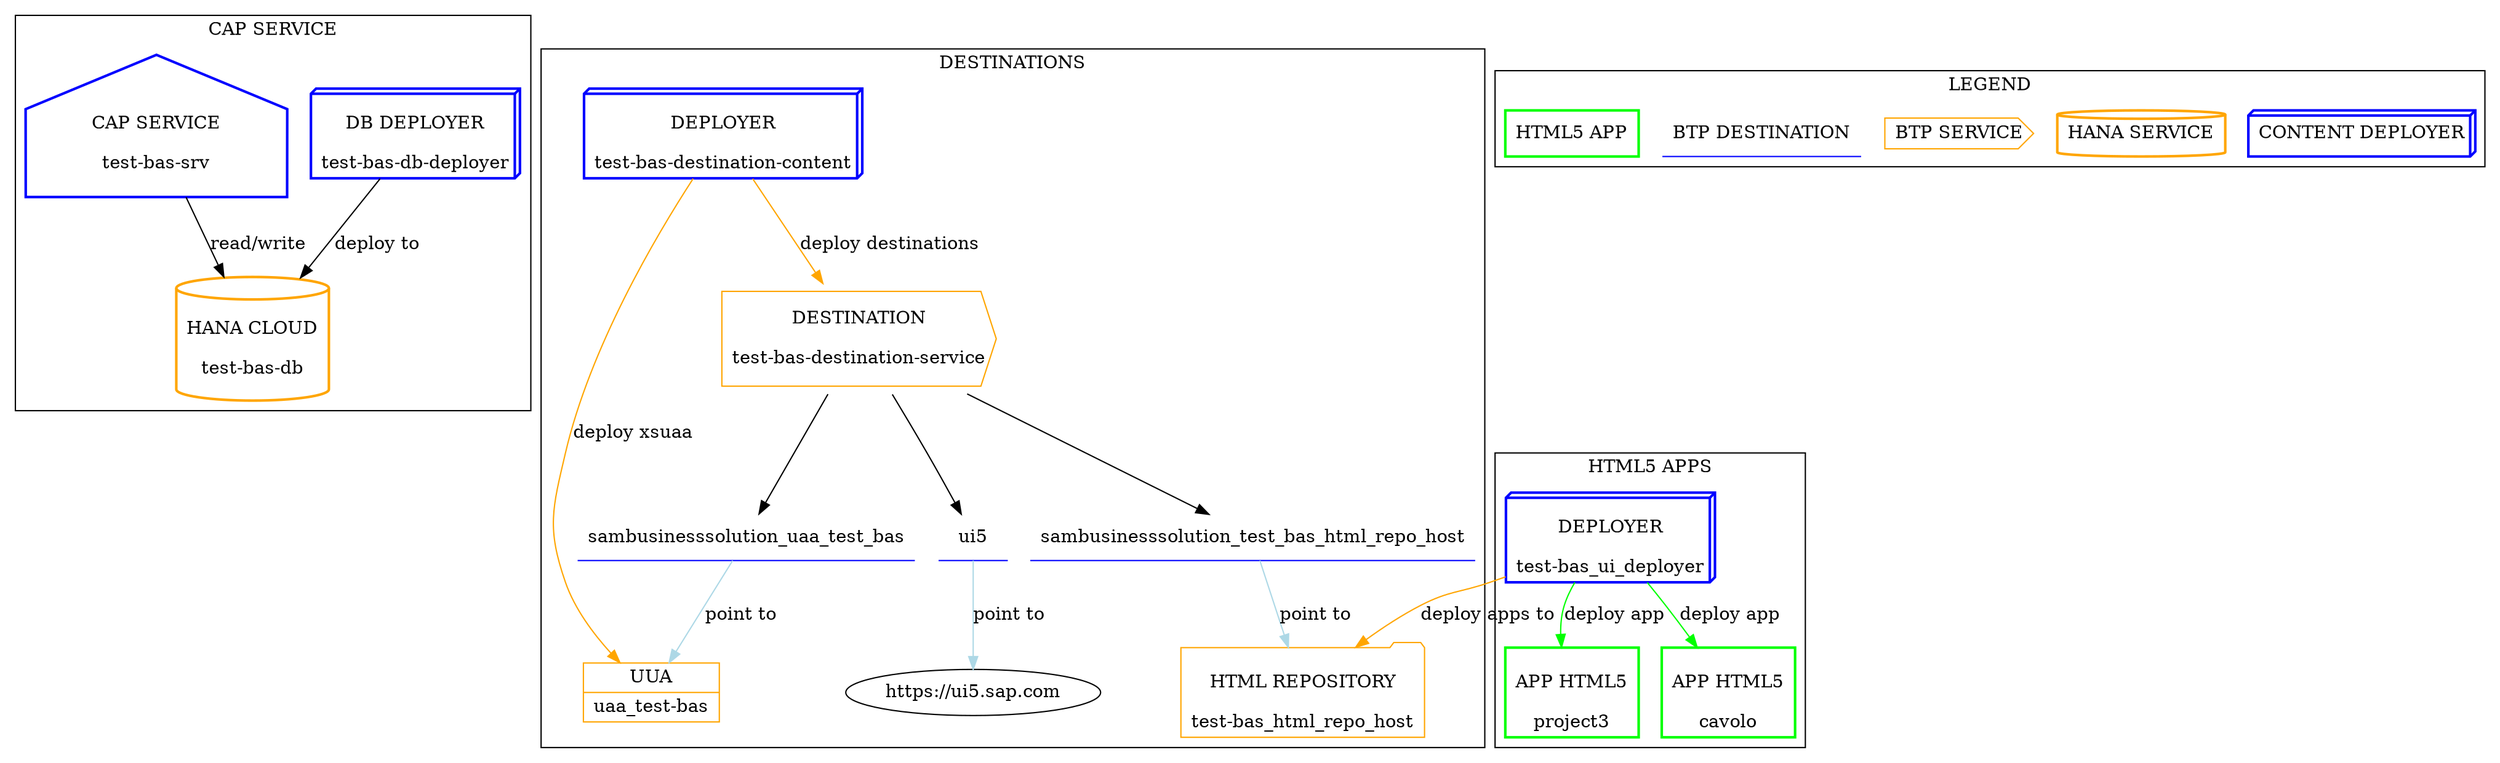 digraph MTA {

# MODULES
"test-bas-db-deployer" [shape=box3d,color=blue,style=bold,label="\nDB DEPLOYER\n\ntest-bas-db-deployer"]
"test-bas-destination-content" [shape=box3d,color=blue,style=bold,label="\nDEPLOYER\n\ntest-bas-destination-content"]
"test-bas_ui_deployer" [shape=box3d,color=blue,style=bold,label="\nDEPLOYER\n\ntest-bas_ui_deployer"]
"test-bas-srv" [shape=house,color=blue,style=bold,label="\nCAP SERVICE\n\ntest-bas-srv"]
    

# RESOURCES
"test-bas-db" [shape=cylinder,color=orange,style=bold,label="\nHANA CLOUD\n\ntest-bas-db"];
"test-bas-destination-service" [shape=cds,color=orange,label="\nDESTINATION\n\ntest-bas-destination-service\n\n"];
"test-bas_html_repo_host" [shape=folder,color=orange,label="\nHTML REPOSITORY\n\ntest-bas_html_repo_host"];
"uaa_test-bas"[shape=record,color=orange,label="{UUA|uaa_test-bas}"];

"sambusinesssolution_test_bas_html_repo_host" [shape=underline,color=blue,label="sambusinesssolution_test_bas_html_repo_host"];
"sambusinesssolution_uaa_test_bas" [shape=underline,color=blue,label="sambusinesssolution_uaa_test_bas"];
"ui5" [shape=underline,color=blue,label="ui5"];

subgraph cluster_3 {
    label = "CAP SERVICE";
"test-bas-srv" -> "test-bas-db" [label= "read/write"];
"test-bas-db-deployer" -> "test-bas-db" [label= "deploy to"];
}

subgraph cluster_destinations {
    label = "DESTINATIONS";
"test-bas-destination-content" -> "test-bas-destination-service" [label= "deploy destinations",color=orange];
"test-bas-destination-content" -> "uaa_test-bas" [label= "deploy xsuaa",color=orange];

"test-bas-destination-service" -> "sambusinesssolution_test_bas_html_repo_host"
"test-bas-destination-service" -> "sambusinesssolution_uaa_test_bas"
"test-bas-destination-service" -> "ui5"

"sambusinesssolution_test_bas_html_repo_host" -> "test-bas_html_repo_host" [label= "point to",color=lightblue]
"sambusinesssolution_uaa_test_bas" -> "uaa_test-bas"[label= "point to",color=lightblue]
"ui5" -> "https://ui5.sap.com"[label= "point to",color=lightblue]
}

subgraph cluster_2 {
    label = "HTML5 APPS";

    "project3" [shape=rect,color=green,style=bold,label="\nAPP HTML5\n\nproject3"]
"cavolo" [shape=rect,color=green,style=bold,label="\nAPP HTML5\n\ncavolo"]

"test-bas_ui_deployer" -> "cavolo" [label= "deploy app",color=green];
"test-bas_ui_deployer" -> "project3" [label= "deploy app",color=green];
"test-bas_ui_deployer" -> "test-bas_html_repo_host" [label= "deploy apps to",color=orange];
}




subgraph cluster_legend {
    label="LEGEND"
"CONTENT DEPLOYER" [shape=box3d,color=blue,style=bold];
"HANA SERVICE" [shape=cylinder,color=orange,style=bold];
"BTP SERVICE" [shape=cds,color=orange];
"BTP DESTINATION" [shape=underline,color=blue];
"HTML5 APP" [shape=rect,color=green,style=bold]
}

}
